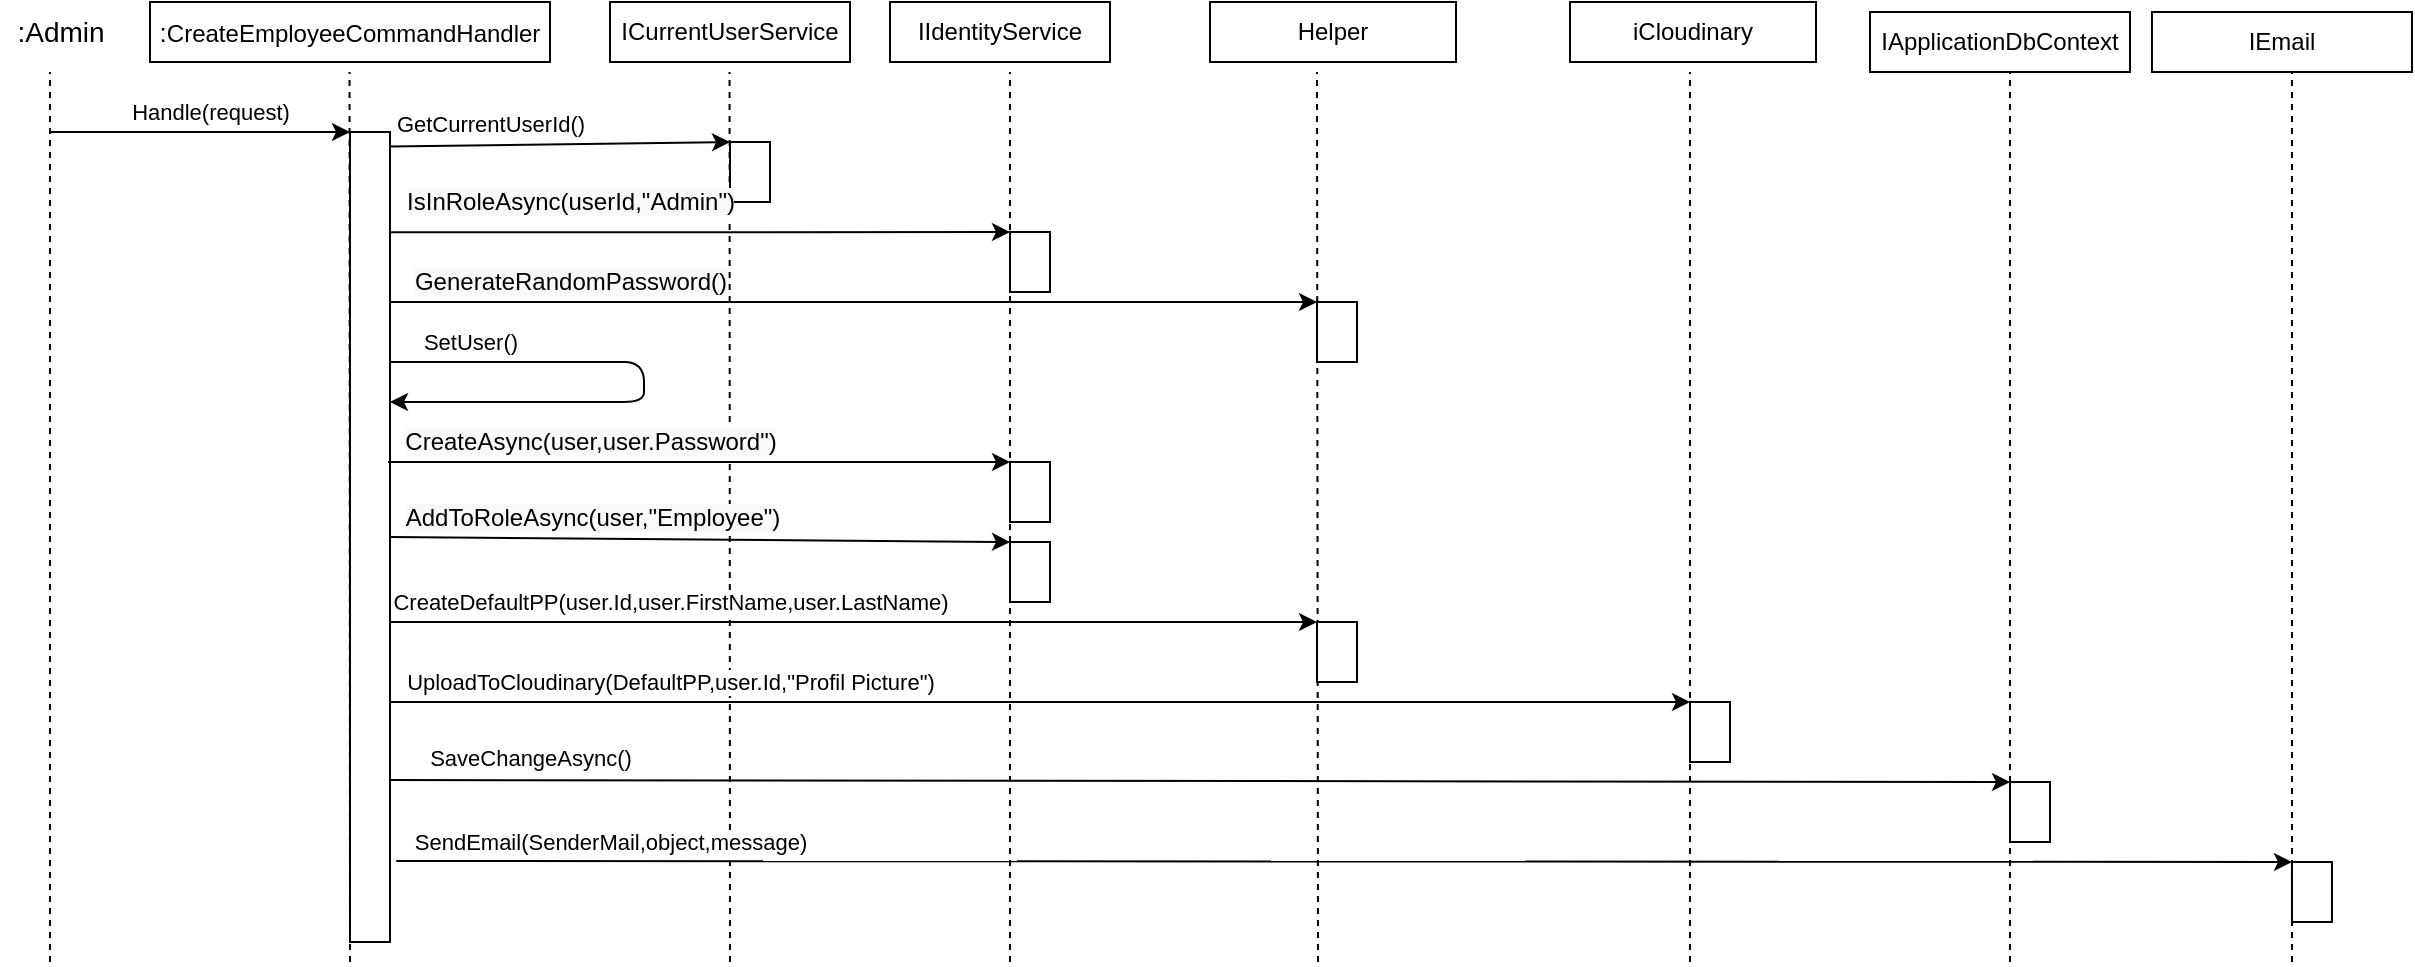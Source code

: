 <mxfile version="13.6.2" type="device"><diagram id="i-jKPdzmMxMsJHsrEuBs" name="Page-1"><mxGraphModel dx="2652" dy="1000" grid="1" gridSize="10" guides="1" tooltips="1" connect="1" arrows="1" fold="1" page="1" pageScale="1" pageWidth="827" pageHeight="1169" math="0" shadow="0"><root><mxCell id="0"/><mxCell id="1" parent="0"/><mxCell id="yP1wBA7DQTCFsv9yG_OC-1" value="IApplicationDbContext" style="rounded=0;whiteSpace=wrap;html=1;" parent="1" vertex="1"><mxGeometry x="970" y="125" width="130" height="30" as="geometry"/></mxCell><mxCell id="yP1wBA7DQTCFsv9yG_OC-2" value="&lt;span style=&quot;font-size: 13px&quot;&gt;:&lt;/span&gt;&lt;span style=&quot;font-size: 12px&quot;&gt;CreateEmployeeCommandHandler&lt;/span&gt;" style="rounded=0;whiteSpace=wrap;html=1;fontSize=13;" parent="1" vertex="1"><mxGeometry x="110" y="120" width="200" height="30" as="geometry"/></mxCell><mxCell id="yP1wBA7DQTCFsv9yG_OC-3" value="Handle(request)" style="endArrow=classic;html=1;" parent="1" edge="1"><mxGeometry x="0.059" y="10" width="50" height="50" relative="1" as="geometry"><mxPoint x="60" y="185" as="sourcePoint"/><mxPoint x="210" y="185" as="targetPoint"/><mxPoint as="offset"/></mxGeometry></mxCell><mxCell id="yP1wBA7DQTCFsv9yG_OC-4" value="&lt;span style=&quot;font-family: &amp;#34;helvetica&amp;#34;&quot;&gt;GetCurrentUserId()&lt;/span&gt;" style="endArrow=classic;html=1;exitX=0.975;exitY=0.018;exitDx=0;exitDy=0;exitPerimeter=0;entryX=0;entryY=0;entryDx=0;entryDy=0;" parent="1" source="yP1wBA7DQTCFsv9yG_OC-8" target="yP1wBA7DQTCFsv9yG_OC-9" edge="1"><mxGeometry x="-0.406" y="11" width="50" height="50" relative="1" as="geometry"><mxPoint x="330" y="235" as="sourcePoint"/><mxPoint x="380" y="194" as="targetPoint"/><mxPoint as="offset"/></mxGeometry></mxCell><mxCell id="yP1wBA7DQTCFsv9yG_OC-5" value="" style="endArrow=none;dashed=1;html=1;fontSize=11;" parent="1" edge="1"><mxGeometry width="50" height="50" relative="1" as="geometry"><mxPoint x="60" y="600" as="sourcePoint"/><mxPoint x="60" y="155" as="targetPoint"/></mxGeometry></mxCell><mxCell id="yP1wBA7DQTCFsv9yG_OC-6" value="" style="endArrow=none;dashed=1;html=1;fontSize=11;" parent="1" edge="1"><mxGeometry width="50" height="50" relative="1" as="geometry"><mxPoint x="210" y="600" as="sourcePoint"/><mxPoint x="209.76" y="155" as="targetPoint"/></mxGeometry></mxCell><mxCell id="yP1wBA7DQTCFsv9yG_OC-7" value="" style="endArrow=none;dashed=1;html=1;fontSize=11;" parent="1" edge="1"><mxGeometry width="50" height="50" relative="1" as="geometry"><mxPoint x="400" y="600" as="sourcePoint"/><mxPoint x="399.77" y="155" as="targetPoint"/></mxGeometry></mxCell><mxCell id="yP1wBA7DQTCFsv9yG_OC-8" value="" style="rounded=0;whiteSpace=wrap;html=1;fontSize=11;" parent="1" vertex="1"><mxGeometry x="210" y="185" width="20" height="405" as="geometry"/></mxCell><mxCell id="yP1wBA7DQTCFsv9yG_OC-9" value="" style="rounded=0;whiteSpace=wrap;html=1;fontSize=11;" parent="1" vertex="1"><mxGeometry x="400" y="190" width="20" height="30" as="geometry"/></mxCell><mxCell id="yP1wBA7DQTCFsv9yG_OC-11" value=":Admin" style="text;html=1;align=center;verticalAlign=middle;resizable=0;points=[];autosize=1;fontSize=14;" parent="1" vertex="1"><mxGeometry x="35" y="125" width="60" height="20" as="geometry"/></mxCell><mxCell id="yP1wBA7DQTCFsv9yG_OC-12" value="" style="endArrow=none;dashed=1;html=1;fontSize=11;" parent="1" edge="1"><mxGeometry width="50" height="50" relative="1" as="geometry"><mxPoint x="694" y="600" as="sourcePoint"/><mxPoint x="693.5" y="155" as="targetPoint"/></mxGeometry></mxCell><mxCell id="yP1wBA7DQTCFsv9yG_OC-13" value="iCloudinary" style="rounded=0;whiteSpace=wrap;html=1;" parent="1" vertex="1"><mxGeometry x="820" y="120" width="123" height="30" as="geometry"/></mxCell><mxCell id="yP1wBA7DQTCFsv9yG_OC-15" value="" style="rounded=0;whiteSpace=wrap;html=1;fontSize=11;" parent="1" vertex="1"><mxGeometry x="693.5" y="270" width="20" height="30" as="geometry"/></mxCell><mxCell id="yP1wBA7DQTCFsv9yG_OC-16" value="ICurrentUserService" style="rounded=0;whiteSpace=wrap;html=1;" parent="1" vertex="1"><mxGeometry x="340" y="120" width="120" height="30" as="geometry"/></mxCell><mxCell id="yP1wBA7DQTCFsv9yG_OC-17" value="&lt;span style=&quot;font-size: 12px ; background-color: rgb(248 , 249 , 250)&quot;&gt;IsInRoleAsync(userId,&quot;Admin&quot;)&lt;/span&gt;" style="endArrow=classic;html=1;exitX=1.012;exitY=0.034;exitDx=0;exitDy=0;exitPerimeter=0;entryX=0;entryY=0;entryDx=0;entryDy=0;" parent="1" target="yP1wBA7DQTCFsv9yG_OC-18" edge="1"><mxGeometry x="-0.419" y="15" width="50" height="50" relative="1" as="geometry"><mxPoint x="230.0" y="235.18" as="sourcePoint"/><mxPoint x="560" y="235" as="targetPoint"/><mxPoint as="offset"/></mxGeometry></mxCell><mxCell id="yP1wBA7DQTCFsv9yG_OC-18" value="" style="rounded=0;whiteSpace=wrap;html=1;fontSize=11;" parent="1" vertex="1"><mxGeometry x="540" y="235" width="20" height="30" as="geometry"/></mxCell><mxCell id="yP1wBA7DQTCFsv9yG_OC-20" value="&lt;span style=&quot;font-size: 12px ; background-color: rgb(248 , 249 , 250)&quot;&gt;GenerateRandomPassword()&lt;/span&gt;" style="endArrow=classic;html=1;entryX=0;entryY=0;entryDx=0;entryDy=0;" parent="1" target="yP1wBA7DQTCFsv9yG_OC-15" edge="1"><mxGeometry x="-0.612" y="10" width="50" height="50" relative="1" as="geometry"><mxPoint x="230" y="270" as="sourcePoint"/><mxPoint x="540" y="290" as="targetPoint"/><mxPoint as="offset"/></mxGeometry></mxCell><mxCell id="yP1wBA7DQTCFsv9yG_OC-21" value="" style="rounded=0;whiteSpace=wrap;html=1;fontSize=11;" parent="1" vertex="1"><mxGeometry x="540" y="350" width="20" height="30" as="geometry"/></mxCell><mxCell id="yP1wBA7DQTCFsv9yG_OC-24" value="&lt;span style=&quot;font-size: 12px ; background-color: rgb(248 , 249 , 250)&quot;&gt;CreateAsync(user,user.Password&quot;)&lt;/span&gt;" style="endArrow=classic;html=1;entryX=0;entryY=0;entryDx=0;entryDy=0;" parent="1" target="yP1wBA7DQTCFsv9yG_OC-21" edge="1"><mxGeometry x="-0.35" y="10" width="50" height="50" relative="1" as="geometry"><mxPoint x="229" y="350" as="sourcePoint"/><mxPoint x="690" y="335" as="targetPoint"/><mxPoint as="offset"/></mxGeometry></mxCell><mxCell id="yP1wBA7DQTCFsv9yG_OC-25" value="" style="rounded=0;whiteSpace=wrap;html=1;fontSize=11;" parent="1" vertex="1"><mxGeometry x="540" y="390" width="20" height="30" as="geometry"/></mxCell><mxCell id="yP1wBA7DQTCFsv9yG_OC-26" value="&lt;span style=&quot;font-size: 12px ; background-color: rgb(248 , 249 , 250)&quot;&gt;AddToRoleAsync(user,&quot;Employee&quot;)&lt;/span&gt;" style="endArrow=classic;html=1;entryX=0;entryY=0;entryDx=0;entryDy=0;exitX=1;exitY=0.5;exitDx=0;exitDy=0;" parent="1" source="yP1wBA7DQTCFsv9yG_OC-8" target="yP1wBA7DQTCFsv9yG_OC-25" edge="1"><mxGeometry x="-0.353" y="10" width="50" height="50" relative="1" as="geometry"><mxPoint x="230" y="380" as="sourcePoint"/><mxPoint x="680" y="395" as="targetPoint"/><mxPoint as="offset"/></mxGeometry></mxCell><mxCell id="yP1wBA7DQTCFsv9yG_OC-28" value="&lt;span style=&quot;font-family: &amp;#34;helvetica&amp;#34;&quot;&gt;SetUser()&lt;/span&gt;" style="endArrow=classic;html=1;" parent="1" edge="1"><mxGeometry x="-0.708" y="10" width="50" height="50" relative="1" as="geometry"><mxPoint x="230" y="300" as="sourcePoint"/><mxPoint x="230" y="320" as="targetPoint"/><mxPoint as="offset"/><Array as="points"><mxPoint x="357" y="300"/><mxPoint x="357" y="320"/></Array></mxGeometry></mxCell><mxCell id="yP1wBA7DQTCFsv9yG_OC-39" value="IIdentityService" style="rounded=0;whiteSpace=wrap;html=1;" parent="1" vertex="1"><mxGeometry x="480" y="120" width="110" height="30" as="geometry"/></mxCell><mxCell id="yP1wBA7DQTCFsv9yG_OC-40" value="" style="endArrow=none;dashed=1;html=1;fontSize=11;" parent="1" edge="1"><mxGeometry width="50" height="50" relative="1" as="geometry"><mxPoint x="540" y="600" as="sourcePoint"/><mxPoint x="540.0" y="155" as="targetPoint"/></mxGeometry></mxCell><mxCell id="yP1wBA7DQTCFsv9yG_OC-41" value="" style="endArrow=none;dashed=1;html=1;fontSize=11;" parent="1" edge="1"><mxGeometry width="50" height="50" relative="1" as="geometry"><mxPoint x="880" y="600" as="sourcePoint"/><mxPoint x="880.0" y="155" as="targetPoint"/></mxGeometry></mxCell><mxCell id="yP1wBA7DQTCFsv9yG_OC-46" value="" style="rounded=0;whiteSpace=wrap;html=1;fontSize=11;" parent="1" vertex="1"><mxGeometry x="880" y="470" width="20" height="30" as="geometry"/></mxCell><mxCell id="yP1wBA7DQTCFsv9yG_OC-47" value="UploadToCloudinary(DefaultPP,user.Id,&quot;Profil Picture&quot;)" style="endArrow=classic;html=1;entryX=0;entryY=0;entryDx=0;entryDy=0;" parent="1" target="yP1wBA7DQTCFsv9yG_OC-46" edge="1"><mxGeometry x="-0.569" y="10" width="50" height="50" relative="1" as="geometry"><mxPoint x="230" y="470" as="sourcePoint"/><mxPoint x="680" y="485" as="targetPoint"/><mxPoint as="offset"/></mxGeometry></mxCell><mxCell id="r7Y0PO5rFMI6tSMD3U8n-1" value="Helper" style="rounded=0;whiteSpace=wrap;html=1;" parent="1" vertex="1"><mxGeometry x="640" y="120" width="123" height="30" as="geometry"/></mxCell><mxCell id="r7Y0PO5rFMI6tSMD3U8n-8" value="" style="rounded=0;whiteSpace=wrap;html=1;fontSize=11;" parent="1" vertex="1"><mxGeometry x="693.5" y="430" width="20" height="30" as="geometry"/></mxCell><mxCell id="r7Y0PO5rFMI6tSMD3U8n-9" value="&lt;span style=&quot;font-family: &amp;#34;helvetica&amp;#34;&quot;&gt;CreateDefaultPP(user.Id,user.FirstName,user.LastName)&lt;/span&gt;" style="endArrow=classic;html=1;entryX=0;entryY=0;entryDx=0;entryDy=0;" parent="1" target="r7Y0PO5rFMI6tSMD3U8n-8" edge="1"><mxGeometry x="-0.396" y="10" width="50" height="50" relative="1" as="geometry"><mxPoint x="230" y="430" as="sourcePoint"/><mxPoint x="540" y="450" as="targetPoint"/><mxPoint as="offset"/></mxGeometry></mxCell><mxCell id="r7Y0PO5rFMI6tSMD3U8n-10" value="" style="endArrow=none;dashed=1;html=1;fontSize=11;" parent="1" edge="1"><mxGeometry width="50" height="50" relative="1" as="geometry"><mxPoint x="1040" y="600" as="sourcePoint"/><mxPoint x="1040.0" y="155.0" as="targetPoint"/></mxGeometry></mxCell><mxCell id="r7Y0PO5rFMI6tSMD3U8n-11" value="" style="rounded=0;whiteSpace=wrap;html=1;fontSize=11;" parent="1" vertex="1"><mxGeometry x="1040" y="510" width="20" height="30" as="geometry"/></mxCell><mxCell id="r7Y0PO5rFMI6tSMD3U8n-12" value="&lt;span&gt;SaveChangeAsync()&lt;/span&gt;" style="endArrow=classic;html=1;entryX=0;entryY=0;entryDx=0;entryDy=0;exitX=1.001;exitY=0.8;exitDx=0;exitDy=0;exitPerimeter=0;" parent="1" source="yP1wBA7DQTCFsv9yG_OC-8" target="r7Y0PO5rFMI6tSMD3U8n-11" edge="1"><mxGeometry x="-0.827" y="11" width="50" height="50" relative="1" as="geometry"><mxPoint x="390" y="510" as="sourcePoint"/><mxPoint x="840" y="525" as="targetPoint"/><mxPoint as="offset"/></mxGeometry></mxCell><mxCell id="r7Y0PO5rFMI6tSMD3U8n-13" value="IEmail" style="rounded=0;whiteSpace=wrap;html=1;" parent="1" vertex="1"><mxGeometry x="1110.98" y="125" width="130" height="30" as="geometry"/></mxCell><mxCell id="r7Y0PO5rFMI6tSMD3U8n-14" value="" style="endArrow=none;dashed=1;html=1;fontSize=11;" parent="1" edge="1"><mxGeometry width="50" height="50" relative="1" as="geometry"><mxPoint x="1181" y="600" as="sourcePoint"/><mxPoint x="1180.98" y="155.0" as="targetPoint"/></mxGeometry></mxCell><mxCell id="r7Y0PO5rFMI6tSMD3U8n-15" value="" style="rounded=0;whiteSpace=wrap;html=1;fontSize=11;" parent="1" vertex="1"><mxGeometry x="1180.98" y="550" width="20" height="30" as="geometry"/></mxCell><mxCell id="r7Y0PO5rFMI6tSMD3U8n-16" value="SendEmail(SenderMail,object,message)" style="endArrow=classic;html=1;entryX=0;entryY=0;entryDx=0;entryDy=0;exitX=1.157;exitY=0.9;exitDx=0;exitDy=0;exitPerimeter=0;" parent="1" source="yP1wBA7DQTCFsv9yG_OC-8" target="r7Y0PO5rFMI6tSMD3U8n-15" edge="1"><mxGeometry x="-0.774" y="10" width="50" height="50" relative="1" as="geometry"><mxPoint x="371" y="550.945" as="sourcePoint"/><mxPoint x="980.98" y="565" as="targetPoint"/><mxPoint as="offset"/></mxGeometry></mxCell></root></mxGraphModel></diagram></mxfile>